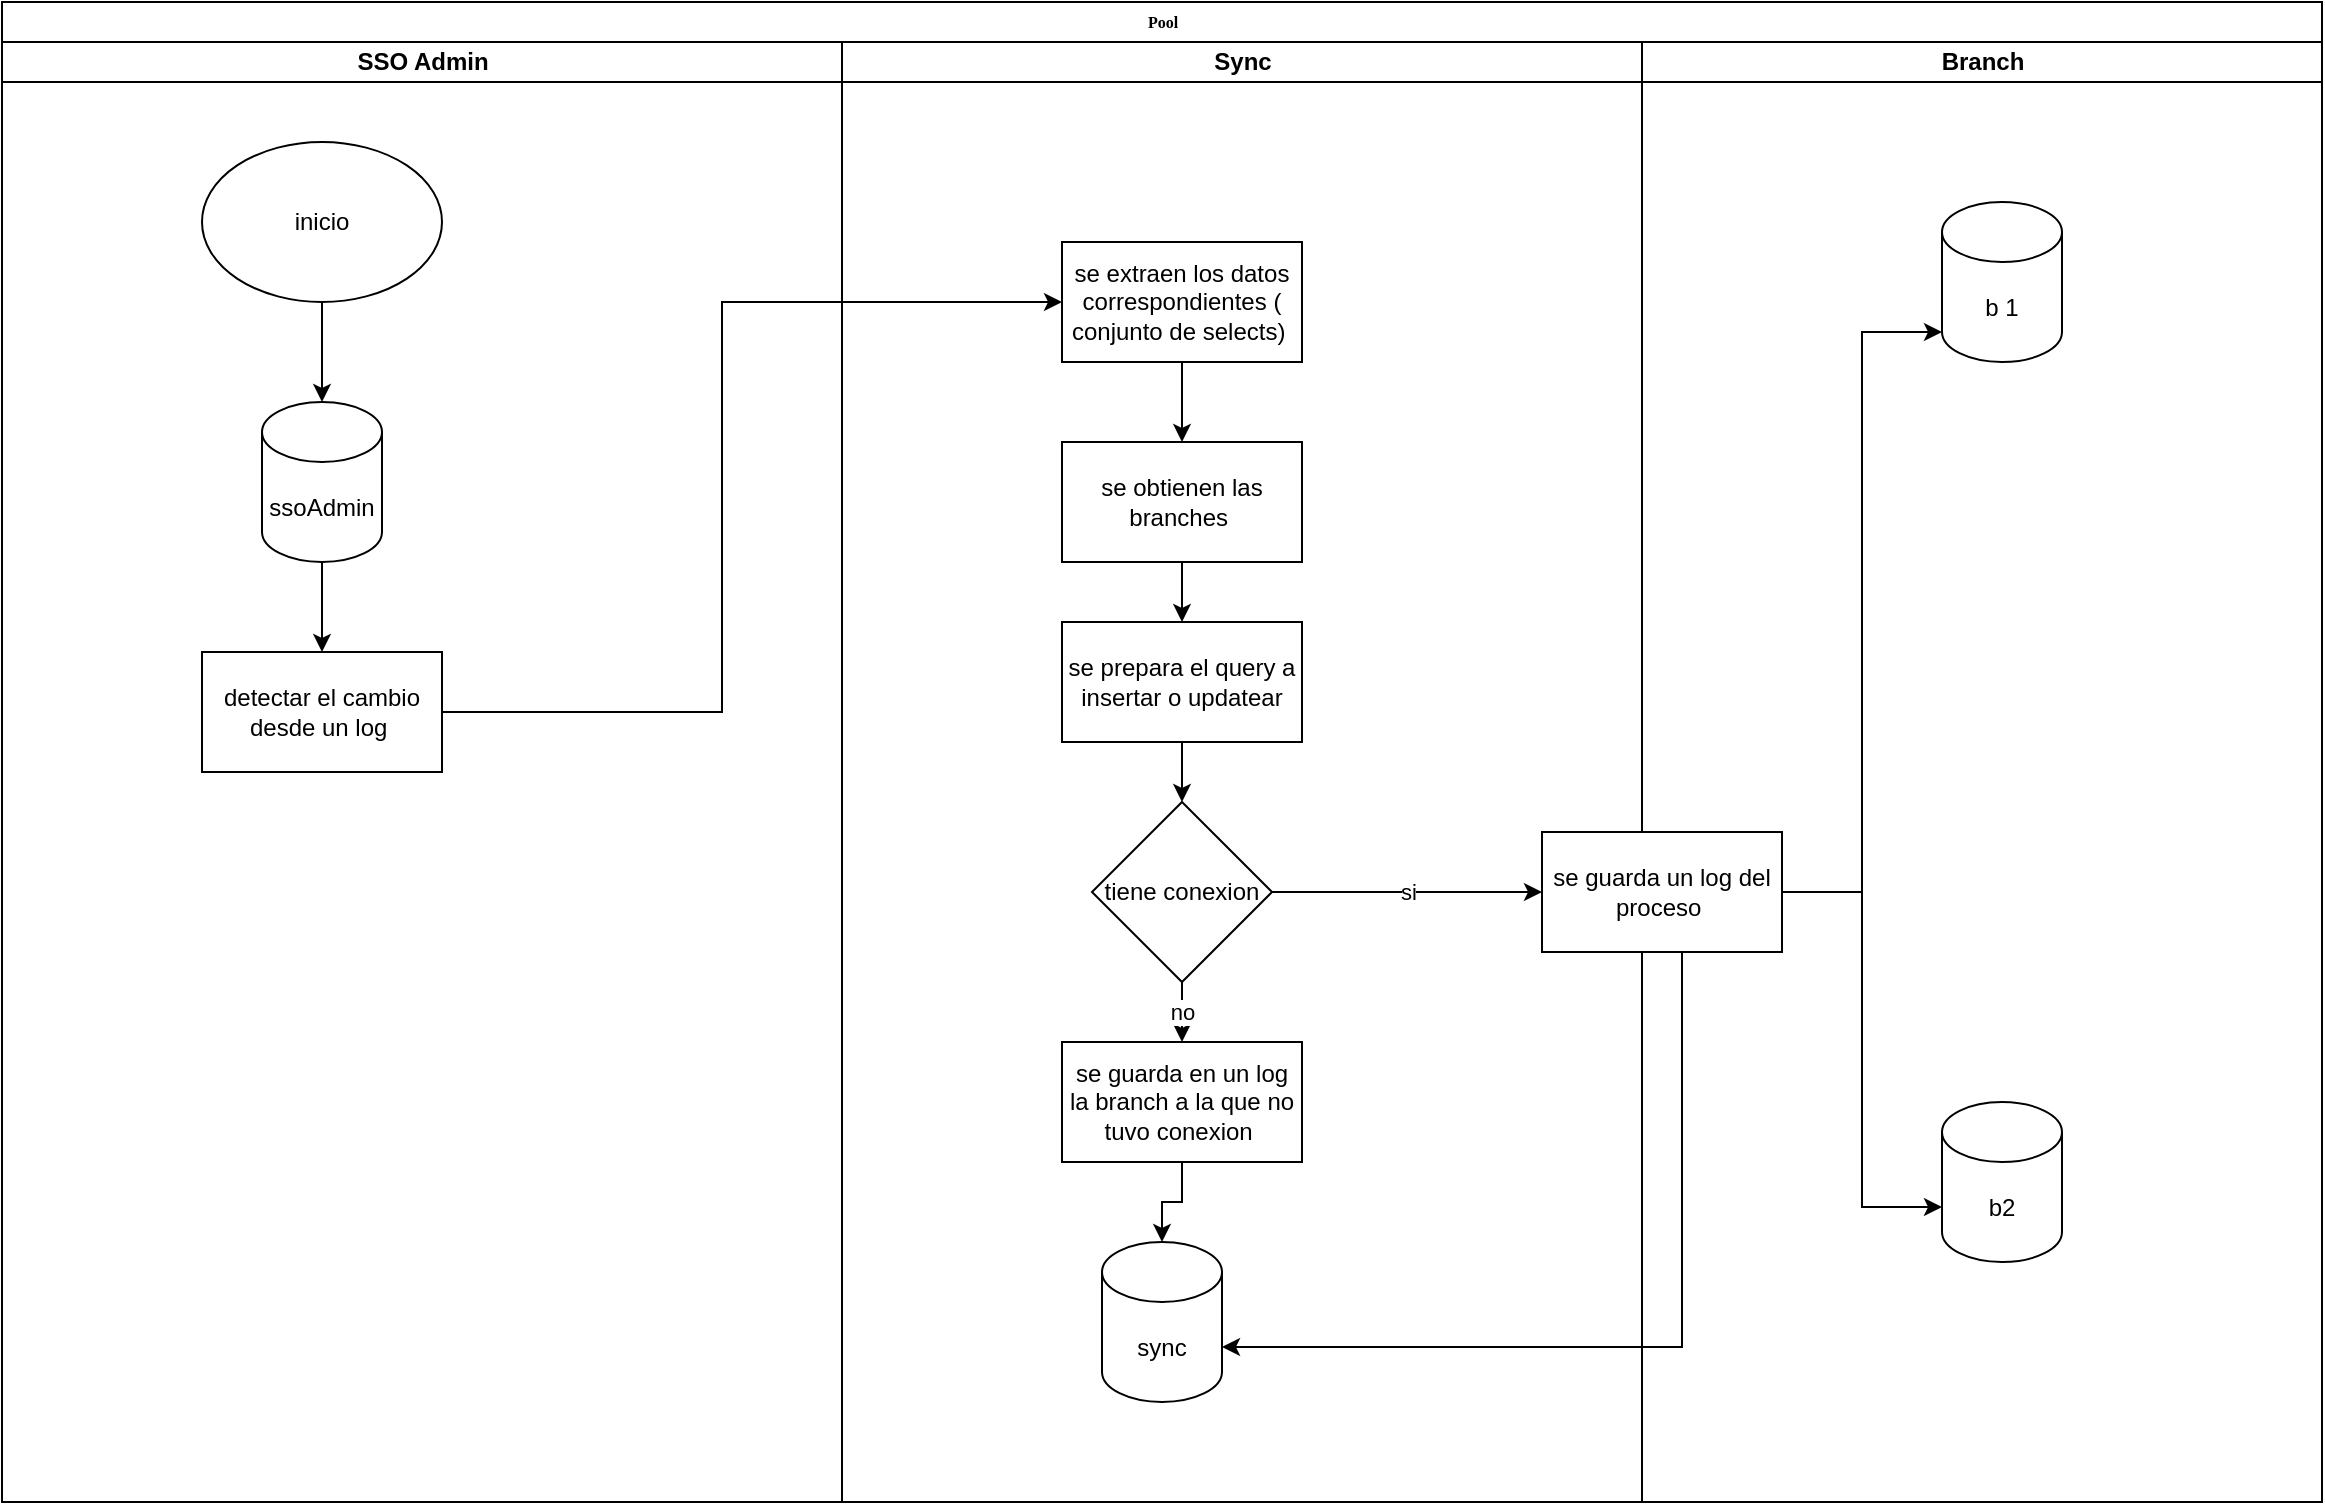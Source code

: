 <mxfile version="15.5.8" type="github">
  <diagram name="Page-1" id="74e2e168-ea6b-b213-b513-2b3c1d86103e">
    <mxGraphModel dx="1342" dy="624" grid="1" gridSize="10" guides="1" tooltips="1" connect="1" arrows="1" fold="1" page="1" pageScale="1" pageWidth="1100" pageHeight="850" background="none" math="0" shadow="0">
      <root>
        <mxCell id="0" />
        <mxCell id="1" parent="0" />
        <mxCell id="77e6c97f196da883-1" value="Pool" style="swimlane;html=1;childLayout=stackLayout;startSize=20;rounded=0;shadow=0;labelBackgroundColor=none;strokeWidth=1;fontFamily=Verdana;fontSize=8;align=center;" parent="1" vertex="1">
          <mxGeometry x="70" y="40" width="1160" height="750" as="geometry" />
        </mxCell>
        <mxCell id="77e6c97f196da883-2" value="SSO Admin" style="swimlane;html=1;startSize=20;" parent="77e6c97f196da883-1" vertex="1">
          <mxGeometry y="20" width="420" height="730" as="geometry" />
        </mxCell>
        <mxCell id="JEl3qkVerokXKabg45yR-8" style="edgeStyle=orthogonalEdgeStyle;rounded=0;orthogonalLoop=1;jettySize=auto;html=1;exitX=0.5;exitY=1;exitDx=0;exitDy=0;" edge="1" parent="77e6c97f196da883-2" source="JEl3qkVerokXKabg45yR-6" target="JEl3qkVerokXKabg45yR-7">
          <mxGeometry relative="1" as="geometry" />
        </mxCell>
        <mxCell id="JEl3qkVerokXKabg45yR-6" value="inicio" style="ellipse;whiteSpace=wrap;html=1;" vertex="1" parent="77e6c97f196da883-2">
          <mxGeometry x="100" y="50" width="120" height="80" as="geometry" />
        </mxCell>
        <mxCell id="JEl3qkVerokXKabg45yR-14" value="" style="edgeStyle=orthogonalEdgeStyle;rounded=0;orthogonalLoop=1;jettySize=auto;html=1;" edge="1" parent="77e6c97f196da883-2" source="JEl3qkVerokXKabg45yR-7" target="JEl3qkVerokXKabg45yR-13">
          <mxGeometry relative="1" as="geometry" />
        </mxCell>
        <mxCell id="JEl3qkVerokXKabg45yR-7" value="ssoAdmin" style="shape=cylinder3;whiteSpace=wrap;html=1;boundedLbl=1;backgroundOutline=1;size=15;" vertex="1" parent="77e6c97f196da883-2">
          <mxGeometry x="130" y="180" width="60" height="80" as="geometry" />
        </mxCell>
        <mxCell id="JEl3qkVerokXKabg45yR-13" value="detectar el cambio desde un log&amp;nbsp;" style="whiteSpace=wrap;html=1;" vertex="1" parent="77e6c97f196da883-2">
          <mxGeometry x="100" y="305" width="120" height="60" as="geometry" />
        </mxCell>
        <mxCell id="77e6c97f196da883-4" value="Sync" style="swimlane;html=1;startSize=20;" parent="77e6c97f196da883-1" vertex="1">
          <mxGeometry x="420" y="20" width="400" height="730" as="geometry" />
        </mxCell>
        <mxCell id="JEl3qkVerokXKabg45yR-11" value="sync" style="shape=cylinder3;whiteSpace=wrap;html=1;boundedLbl=1;backgroundOutline=1;size=15;" vertex="1" parent="77e6c97f196da883-4">
          <mxGeometry x="130" y="600" width="60" height="80" as="geometry" />
        </mxCell>
        <mxCell id="JEl3qkVerokXKabg45yR-17" value="se obtienen las branches&amp;nbsp;" style="whiteSpace=wrap;html=1;" vertex="1" parent="77e6c97f196da883-4">
          <mxGeometry x="110" y="200" width="120" height="60" as="geometry" />
        </mxCell>
        <mxCell id="JEl3qkVerokXKabg45yR-15" value="se extraen los datos correspondientes ( conjunto de selects)&amp;nbsp;" style="whiteSpace=wrap;html=1;" vertex="1" parent="77e6c97f196da883-4">
          <mxGeometry x="110" y="100" width="120" height="60" as="geometry" />
        </mxCell>
        <mxCell id="JEl3qkVerokXKabg45yR-18" value="" style="edgeStyle=orthogonalEdgeStyle;rounded=0;orthogonalLoop=1;jettySize=auto;html=1;" edge="1" parent="77e6c97f196da883-4" source="JEl3qkVerokXKabg45yR-15" target="JEl3qkVerokXKabg45yR-17">
          <mxGeometry relative="1" as="geometry">
            <Array as="points" />
          </mxGeometry>
        </mxCell>
        <mxCell id="JEl3qkVerokXKabg45yR-26" value="no" style="edgeStyle=orthogonalEdgeStyle;rounded=0;orthogonalLoop=1;jettySize=auto;html=1;" edge="1" parent="77e6c97f196da883-4" source="JEl3qkVerokXKabg45yR-21" target="JEl3qkVerokXKabg45yR-25">
          <mxGeometry relative="1" as="geometry" />
        </mxCell>
        <mxCell id="JEl3qkVerokXKabg45yR-21" value="tiene conexion" style="rhombus;whiteSpace=wrap;html=1;" vertex="1" parent="77e6c97f196da883-4">
          <mxGeometry x="125" y="380" width="90" height="90" as="geometry" />
        </mxCell>
        <mxCell id="JEl3qkVerokXKabg45yR-29" style="edgeStyle=orthogonalEdgeStyle;rounded=0;orthogonalLoop=1;jettySize=auto;html=1;" edge="1" parent="77e6c97f196da883-4" source="JEl3qkVerokXKabg45yR-25" target="JEl3qkVerokXKabg45yR-11">
          <mxGeometry relative="1" as="geometry" />
        </mxCell>
        <mxCell id="JEl3qkVerokXKabg45yR-25" value="se guarda en un log la branch a la que no tuvo conexion&amp;nbsp;" style="whiteSpace=wrap;html=1;" vertex="1" parent="77e6c97f196da883-4">
          <mxGeometry x="110" y="500" width="120" height="60" as="geometry" />
        </mxCell>
        <mxCell id="JEl3qkVerokXKabg45yR-32" style="edgeStyle=orthogonalEdgeStyle;rounded=0;orthogonalLoop=1;jettySize=auto;html=1;" edge="1" parent="77e6c97f196da883-4" source="JEl3qkVerokXKabg45yR-30" target="JEl3qkVerokXKabg45yR-21">
          <mxGeometry relative="1" as="geometry" />
        </mxCell>
        <mxCell id="JEl3qkVerokXKabg45yR-30" value="se prepara el query a insertar o updatear" style="whiteSpace=wrap;html=1;" vertex="1" parent="77e6c97f196da883-4">
          <mxGeometry x="110" y="290" width="120" height="60" as="geometry" />
        </mxCell>
        <mxCell id="JEl3qkVerokXKabg45yR-31" value="" style="edgeStyle=orthogonalEdgeStyle;rounded=0;orthogonalLoop=1;jettySize=auto;html=1;" edge="1" parent="77e6c97f196da883-4" source="JEl3qkVerokXKabg45yR-17" target="JEl3qkVerokXKabg45yR-30">
          <mxGeometry relative="1" as="geometry" />
        </mxCell>
        <mxCell id="77e6c97f196da883-5" value="Branch" style="swimlane;html=1;startSize=20;" parent="77e6c97f196da883-1" vertex="1">
          <mxGeometry x="820" y="20" width="340" height="730" as="geometry" />
        </mxCell>
        <mxCell id="JEl3qkVerokXKabg45yR-9" value="b 1" style="shape=cylinder3;whiteSpace=wrap;html=1;boundedLbl=1;backgroundOutline=1;size=15;" vertex="1" parent="77e6c97f196da883-5">
          <mxGeometry x="150" y="80" width="60" height="80" as="geometry" />
        </mxCell>
        <mxCell id="JEl3qkVerokXKabg45yR-10" value="b2" style="shape=cylinder3;whiteSpace=wrap;html=1;boundedLbl=1;backgroundOutline=1;size=15;" vertex="1" parent="77e6c97f196da883-5">
          <mxGeometry x="150" y="530" width="60" height="80" as="geometry" />
        </mxCell>
        <mxCell id="JEl3qkVerokXKabg45yR-35" style="edgeStyle=orthogonalEdgeStyle;rounded=0;orthogonalLoop=1;jettySize=auto;html=1;entryX=0;entryY=1;entryDx=0;entryDy=-15;entryPerimeter=0;" edge="1" parent="77e6c97f196da883-5" source="JEl3qkVerokXKabg45yR-27" target="JEl3qkVerokXKabg45yR-9">
          <mxGeometry relative="1" as="geometry" />
        </mxCell>
        <mxCell id="JEl3qkVerokXKabg45yR-36" style="edgeStyle=orthogonalEdgeStyle;rounded=0;orthogonalLoop=1;jettySize=auto;html=1;entryX=0;entryY=0;entryDx=0;entryDy=52.5;entryPerimeter=0;" edge="1" parent="77e6c97f196da883-5" source="JEl3qkVerokXKabg45yR-27" target="JEl3qkVerokXKabg45yR-10">
          <mxGeometry relative="1" as="geometry" />
        </mxCell>
        <mxCell id="JEl3qkVerokXKabg45yR-27" value="se guarda un log del proceso&amp;nbsp;" style="whiteSpace=wrap;html=1;" vertex="1" parent="77e6c97f196da883-5">
          <mxGeometry x="-50" y="395" width="120" height="60" as="geometry" />
        </mxCell>
        <mxCell id="JEl3qkVerokXKabg45yR-16" value="" style="edgeStyle=orthogonalEdgeStyle;rounded=0;orthogonalLoop=1;jettySize=auto;html=1;" edge="1" parent="77e6c97f196da883-1" source="JEl3qkVerokXKabg45yR-13" target="JEl3qkVerokXKabg45yR-15">
          <mxGeometry relative="1" as="geometry">
            <Array as="points">
              <mxPoint x="360" y="355" />
              <mxPoint x="360" y="150" />
            </Array>
          </mxGeometry>
        </mxCell>
        <mxCell id="JEl3qkVerokXKabg45yR-28" value="si" style="edgeStyle=orthogonalEdgeStyle;rounded=0;orthogonalLoop=1;jettySize=auto;html=1;" edge="1" parent="77e6c97f196da883-1" source="JEl3qkVerokXKabg45yR-21" target="JEl3qkVerokXKabg45yR-27">
          <mxGeometry relative="1" as="geometry" />
        </mxCell>
        <mxCell id="JEl3qkVerokXKabg45yR-33" style="edgeStyle=orthogonalEdgeStyle;rounded=0;orthogonalLoop=1;jettySize=auto;html=1;entryX=1;entryY=0;entryDx=0;entryDy=52.5;entryPerimeter=0;" edge="1" parent="77e6c97f196da883-1" source="JEl3qkVerokXKabg45yR-27" target="JEl3qkVerokXKabg45yR-11">
          <mxGeometry relative="1" as="geometry">
            <Array as="points">
              <mxPoint x="840" y="673" />
            </Array>
          </mxGeometry>
        </mxCell>
      </root>
    </mxGraphModel>
  </diagram>
</mxfile>

